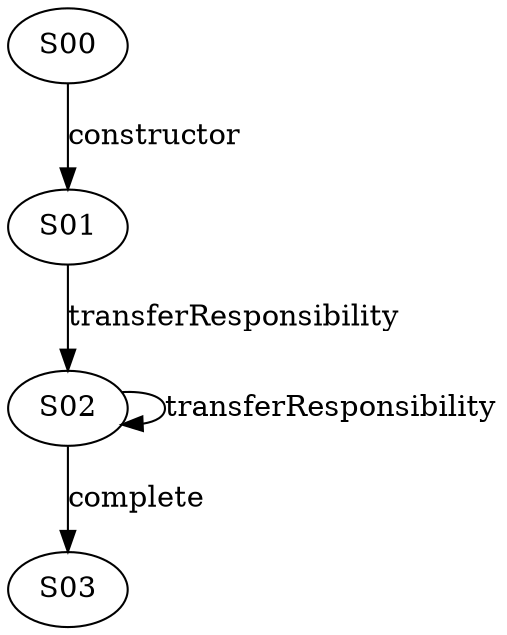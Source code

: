 digraph {

S00->S01 [label="constructor", style="", color="black"]
S01->S02 [label="transferResponsibility", style="", color="black"]
S02->S02 [label="transferResponsibility", style="", color="black"]
S02->S03 [label="complete", style="", color="black"]
}